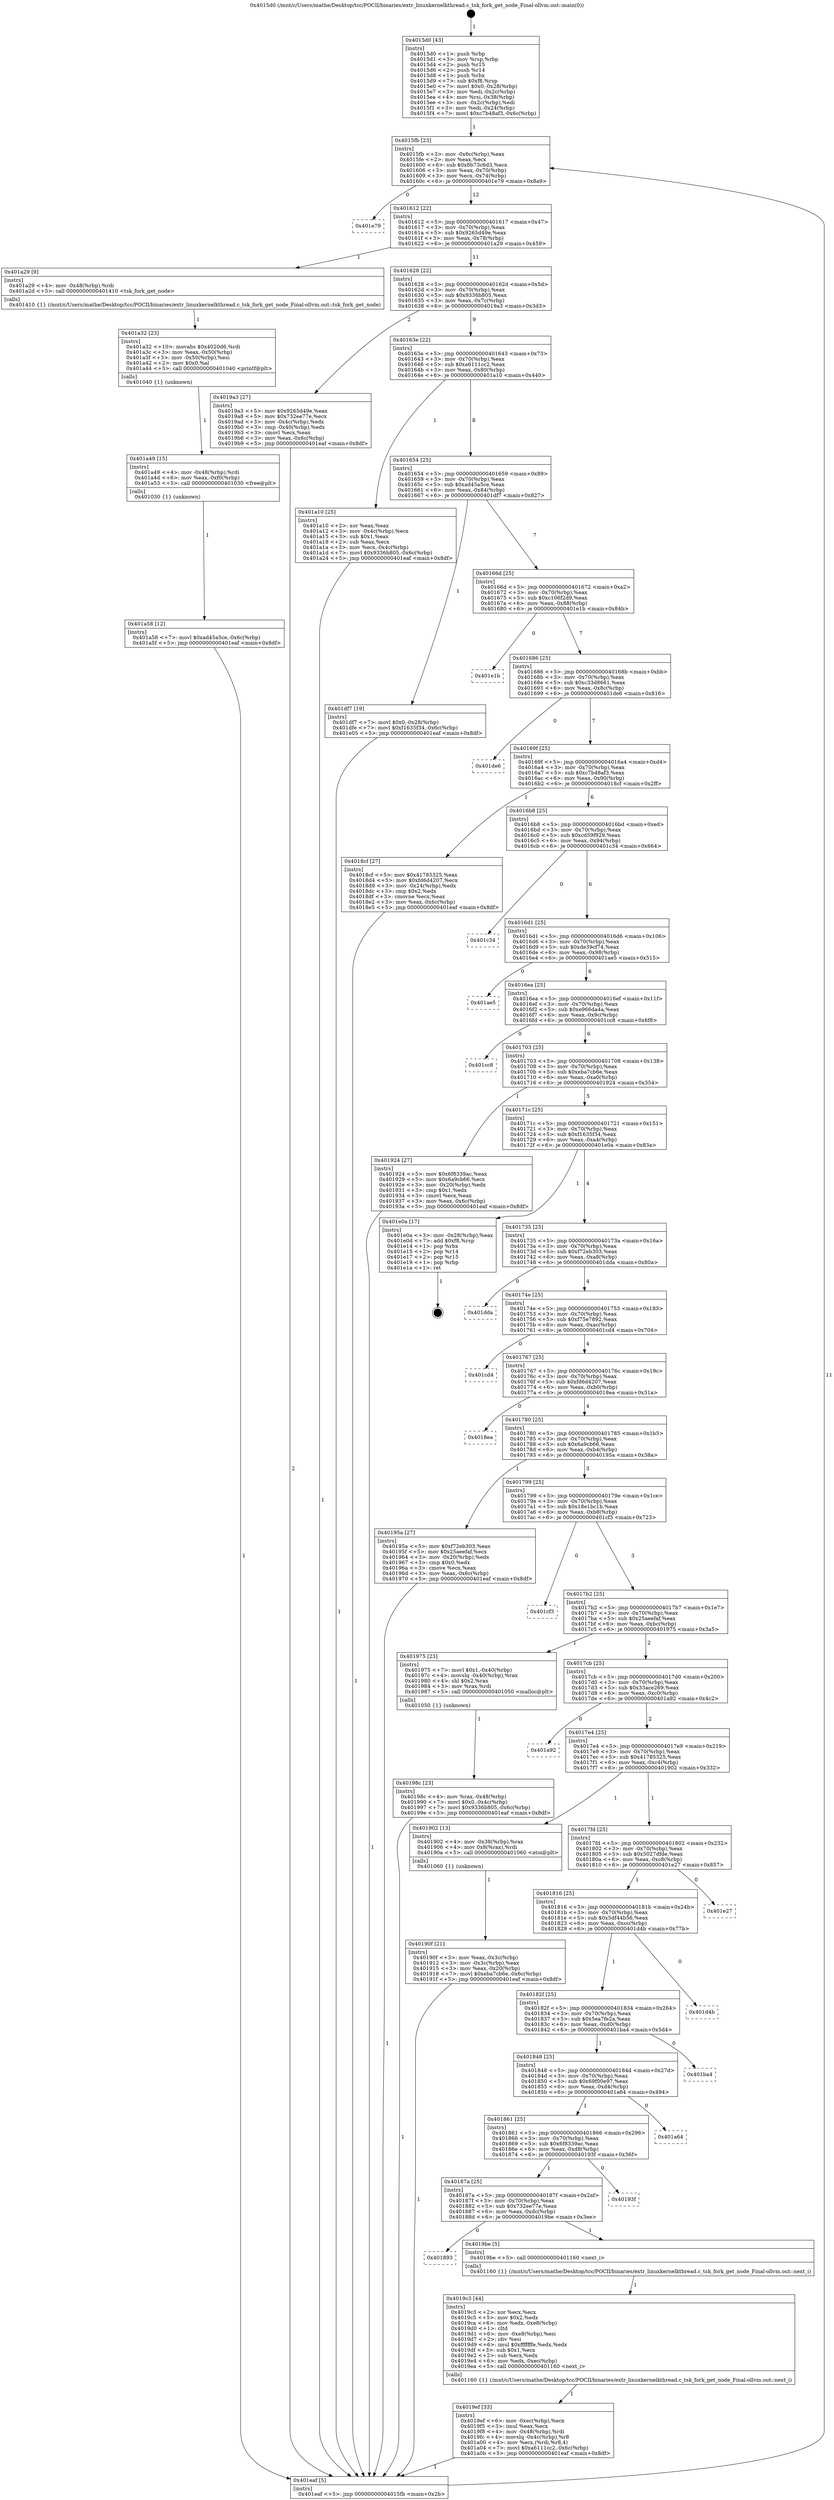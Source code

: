 digraph "0x4015d0" {
  label = "0x4015d0 (/mnt/c/Users/mathe/Desktop/tcc/POCII/binaries/extr_linuxkernelkthread.c_tsk_fork_get_node_Final-ollvm.out::main(0))"
  labelloc = "t"
  node[shape=record]

  Entry [label="",width=0.3,height=0.3,shape=circle,fillcolor=black,style=filled]
  "0x4015fb" [label="{
     0x4015fb [23]\l
     | [instrs]\l
     &nbsp;&nbsp;0x4015fb \<+3\>: mov -0x6c(%rbp),%eax\l
     &nbsp;&nbsp;0x4015fe \<+2\>: mov %eax,%ecx\l
     &nbsp;&nbsp;0x401600 \<+6\>: sub $0x8b73c6d3,%ecx\l
     &nbsp;&nbsp;0x401606 \<+3\>: mov %eax,-0x70(%rbp)\l
     &nbsp;&nbsp;0x401609 \<+3\>: mov %ecx,-0x74(%rbp)\l
     &nbsp;&nbsp;0x40160c \<+6\>: je 0000000000401e79 \<main+0x8a9\>\l
  }"]
  "0x401e79" [label="{
     0x401e79\l
  }", style=dashed]
  "0x401612" [label="{
     0x401612 [22]\l
     | [instrs]\l
     &nbsp;&nbsp;0x401612 \<+5\>: jmp 0000000000401617 \<main+0x47\>\l
     &nbsp;&nbsp;0x401617 \<+3\>: mov -0x70(%rbp),%eax\l
     &nbsp;&nbsp;0x40161a \<+5\>: sub $0x9265d49e,%eax\l
     &nbsp;&nbsp;0x40161f \<+3\>: mov %eax,-0x78(%rbp)\l
     &nbsp;&nbsp;0x401622 \<+6\>: je 0000000000401a29 \<main+0x459\>\l
  }"]
  Exit [label="",width=0.3,height=0.3,shape=circle,fillcolor=black,style=filled,peripheries=2]
  "0x401a29" [label="{
     0x401a29 [9]\l
     | [instrs]\l
     &nbsp;&nbsp;0x401a29 \<+4\>: mov -0x48(%rbp),%rdi\l
     &nbsp;&nbsp;0x401a2d \<+5\>: call 0000000000401410 \<tsk_fork_get_node\>\l
     | [calls]\l
     &nbsp;&nbsp;0x401410 \{1\} (/mnt/c/Users/mathe/Desktop/tcc/POCII/binaries/extr_linuxkernelkthread.c_tsk_fork_get_node_Final-ollvm.out::tsk_fork_get_node)\l
  }"]
  "0x401628" [label="{
     0x401628 [22]\l
     | [instrs]\l
     &nbsp;&nbsp;0x401628 \<+5\>: jmp 000000000040162d \<main+0x5d\>\l
     &nbsp;&nbsp;0x40162d \<+3\>: mov -0x70(%rbp),%eax\l
     &nbsp;&nbsp;0x401630 \<+5\>: sub $0x9336b805,%eax\l
     &nbsp;&nbsp;0x401635 \<+3\>: mov %eax,-0x7c(%rbp)\l
     &nbsp;&nbsp;0x401638 \<+6\>: je 00000000004019a3 \<main+0x3d3\>\l
  }"]
  "0x401a58" [label="{
     0x401a58 [12]\l
     | [instrs]\l
     &nbsp;&nbsp;0x401a58 \<+7\>: movl $0xad45a5ce,-0x6c(%rbp)\l
     &nbsp;&nbsp;0x401a5f \<+5\>: jmp 0000000000401eaf \<main+0x8df\>\l
  }"]
  "0x4019a3" [label="{
     0x4019a3 [27]\l
     | [instrs]\l
     &nbsp;&nbsp;0x4019a3 \<+5\>: mov $0x9265d49e,%eax\l
     &nbsp;&nbsp;0x4019a8 \<+5\>: mov $0x732ee77e,%ecx\l
     &nbsp;&nbsp;0x4019ad \<+3\>: mov -0x4c(%rbp),%edx\l
     &nbsp;&nbsp;0x4019b0 \<+3\>: cmp -0x40(%rbp),%edx\l
     &nbsp;&nbsp;0x4019b3 \<+3\>: cmovl %ecx,%eax\l
     &nbsp;&nbsp;0x4019b6 \<+3\>: mov %eax,-0x6c(%rbp)\l
     &nbsp;&nbsp;0x4019b9 \<+5\>: jmp 0000000000401eaf \<main+0x8df\>\l
  }"]
  "0x40163e" [label="{
     0x40163e [22]\l
     | [instrs]\l
     &nbsp;&nbsp;0x40163e \<+5\>: jmp 0000000000401643 \<main+0x73\>\l
     &nbsp;&nbsp;0x401643 \<+3\>: mov -0x70(%rbp),%eax\l
     &nbsp;&nbsp;0x401646 \<+5\>: sub $0xa6111cc2,%eax\l
     &nbsp;&nbsp;0x40164b \<+3\>: mov %eax,-0x80(%rbp)\l
     &nbsp;&nbsp;0x40164e \<+6\>: je 0000000000401a10 \<main+0x440\>\l
  }"]
  "0x401a49" [label="{
     0x401a49 [15]\l
     | [instrs]\l
     &nbsp;&nbsp;0x401a49 \<+4\>: mov -0x48(%rbp),%rdi\l
     &nbsp;&nbsp;0x401a4d \<+6\>: mov %eax,-0xf0(%rbp)\l
     &nbsp;&nbsp;0x401a53 \<+5\>: call 0000000000401030 \<free@plt\>\l
     | [calls]\l
     &nbsp;&nbsp;0x401030 \{1\} (unknown)\l
  }"]
  "0x401a10" [label="{
     0x401a10 [25]\l
     | [instrs]\l
     &nbsp;&nbsp;0x401a10 \<+2\>: xor %eax,%eax\l
     &nbsp;&nbsp;0x401a12 \<+3\>: mov -0x4c(%rbp),%ecx\l
     &nbsp;&nbsp;0x401a15 \<+3\>: sub $0x1,%eax\l
     &nbsp;&nbsp;0x401a18 \<+2\>: sub %eax,%ecx\l
     &nbsp;&nbsp;0x401a1a \<+3\>: mov %ecx,-0x4c(%rbp)\l
     &nbsp;&nbsp;0x401a1d \<+7\>: movl $0x9336b805,-0x6c(%rbp)\l
     &nbsp;&nbsp;0x401a24 \<+5\>: jmp 0000000000401eaf \<main+0x8df\>\l
  }"]
  "0x401654" [label="{
     0x401654 [25]\l
     | [instrs]\l
     &nbsp;&nbsp;0x401654 \<+5\>: jmp 0000000000401659 \<main+0x89\>\l
     &nbsp;&nbsp;0x401659 \<+3\>: mov -0x70(%rbp),%eax\l
     &nbsp;&nbsp;0x40165c \<+5\>: sub $0xad45a5ce,%eax\l
     &nbsp;&nbsp;0x401661 \<+6\>: mov %eax,-0x84(%rbp)\l
     &nbsp;&nbsp;0x401667 \<+6\>: je 0000000000401df7 \<main+0x827\>\l
  }"]
  "0x401a32" [label="{
     0x401a32 [23]\l
     | [instrs]\l
     &nbsp;&nbsp;0x401a32 \<+10\>: movabs $0x4020d6,%rdi\l
     &nbsp;&nbsp;0x401a3c \<+3\>: mov %eax,-0x50(%rbp)\l
     &nbsp;&nbsp;0x401a3f \<+3\>: mov -0x50(%rbp),%esi\l
     &nbsp;&nbsp;0x401a42 \<+2\>: mov $0x0,%al\l
     &nbsp;&nbsp;0x401a44 \<+5\>: call 0000000000401040 \<printf@plt\>\l
     | [calls]\l
     &nbsp;&nbsp;0x401040 \{1\} (unknown)\l
  }"]
  "0x401df7" [label="{
     0x401df7 [19]\l
     | [instrs]\l
     &nbsp;&nbsp;0x401df7 \<+7\>: movl $0x0,-0x28(%rbp)\l
     &nbsp;&nbsp;0x401dfe \<+7\>: movl $0xf1635f34,-0x6c(%rbp)\l
     &nbsp;&nbsp;0x401e05 \<+5\>: jmp 0000000000401eaf \<main+0x8df\>\l
  }"]
  "0x40166d" [label="{
     0x40166d [25]\l
     | [instrs]\l
     &nbsp;&nbsp;0x40166d \<+5\>: jmp 0000000000401672 \<main+0xa2\>\l
     &nbsp;&nbsp;0x401672 \<+3\>: mov -0x70(%rbp),%eax\l
     &nbsp;&nbsp;0x401675 \<+5\>: sub $0xc106f2d9,%eax\l
     &nbsp;&nbsp;0x40167a \<+6\>: mov %eax,-0x88(%rbp)\l
     &nbsp;&nbsp;0x401680 \<+6\>: je 0000000000401e1b \<main+0x84b\>\l
  }"]
  "0x4019ef" [label="{
     0x4019ef [33]\l
     | [instrs]\l
     &nbsp;&nbsp;0x4019ef \<+6\>: mov -0xec(%rbp),%ecx\l
     &nbsp;&nbsp;0x4019f5 \<+3\>: imul %eax,%ecx\l
     &nbsp;&nbsp;0x4019f8 \<+4\>: mov -0x48(%rbp),%rdi\l
     &nbsp;&nbsp;0x4019fc \<+4\>: movslq -0x4c(%rbp),%r8\l
     &nbsp;&nbsp;0x401a00 \<+4\>: mov %ecx,(%rdi,%r8,4)\l
     &nbsp;&nbsp;0x401a04 \<+7\>: movl $0xa6111cc2,-0x6c(%rbp)\l
     &nbsp;&nbsp;0x401a0b \<+5\>: jmp 0000000000401eaf \<main+0x8df\>\l
  }"]
  "0x401e1b" [label="{
     0x401e1b\l
  }", style=dashed]
  "0x401686" [label="{
     0x401686 [25]\l
     | [instrs]\l
     &nbsp;&nbsp;0x401686 \<+5\>: jmp 000000000040168b \<main+0xbb\>\l
     &nbsp;&nbsp;0x40168b \<+3\>: mov -0x70(%rbp),%eax\l
     &nbsp;&nbsp;0x40168e \<+5\>: sub $0xc33d8661,%eax\l
     &nbsp;&nbsp;0x401693 \<+6\>: mov %eax,-0x8c(%rbp)\l
     &nbsp;&nbsp;0x401699 \<+6\>: je 0000000000401de6 \<main+0x816\>\l
  }"]
  "0x4019c3" [label="{
     0x4019c3 [44]\l
     | [instrs]\l
     &nbsp;&nbsp;0x4019c3 \<+2\>: xor %ecx,%ecx\l
     &nbsp;&nbsp;0x4019c5 \<+5\>: mov $0x2,%edx\l
     &nbsp;&nbsp;0x4019ca \<+6\>: mov %edx,-0xe8(%rbp)\l
     &nbsp;&nbsp;0x4019d0 \<+1\>: cltd\l
     &nbsp;&nbsp;0x4019d1 \<+6\>: mov -0xe8(%rbp),%esi\l
     &nbsp;&nbsp;0x4019d7 \<+2\>: idiv %esi\l
     &nbsp;&nbsp;0x4019d9 \<+6\>: imul $0xfffffffe,%edx,%edx\l
     &nbsp;&nbsp;0x4019df \<+3\>: sub $0x1,%ecx\l
     &nbsp;&nbsp;0x4019e2 \<+2\>: sub %ecx,%edx\l
     &nbsp;&nbsp;0x4019e4 \<+6\>: mov %edx,-0xec(%rbp)\l
     &nbsp;&nbsp;0x4019ea \<+5\>: call 0000000000401160 \<next_i\>\l
     | [calls]\l
     &nbsp;&nbsp;0x401160 \{1\} (/mnt/c/Users/mathe/Desktop/tcc/POCII/binaries/extr_linuxkernelkthread.c_tsk_fork_get_node_Final-ollvm.out::next_i)\l
  }"]
  "0x401de6" [label="{
     0x401de6\l
  }", style=dashed]
  "0x40169f" [label="{
     0x40169f [25]\l
     | [instrs]\l
     &nbsp;&nbsp;0x40169f \<+5\>: jmp 00000000004016a4 \<main+0xd4\>\l
     &nbsp;&nbsp;0x4016a4 \<+3\>: mov -0x70(%rbp),%eax\l
     &nbsp;&nbsp;0x4016a7 \<+5\>: sub $0xc7b48af3,%eax\l
     &nbsp;&nbsp;0x4016ac \<+6\>: mov %eax,-0x90(%rbp)\l
     &nbsp;&nbsp;0x4016b2 \<+6\>: je 00000000004018cf \<main+0x2ff\>\l
  }"]
  "0x401893" [label="{
     0x401893\l
  }", style=dashed]
  "0x4018cf" [label="{
     0x4018cf [27]\l
     | [instrs]\l
     &nbsp;&nbsp;0x4018cf \<+5\>: mov $0x41785325,%eax\l
     &nbsp;&nbsp;0x4018d4 \<+5\>: mov $0xfd6d4207,%ecx\l
     &nbsp;&nbsp;0x4018d9 \<+3\>: mov -0x24(%rbp),%edx\l
     &nbsp;&nbsp;0x4018dc \<+3\>: cmp $0x2,%edx\l
     &nbsp;&nbsp;0x4018df \<+3\>: cmovne %ecx,%eax\l
     &nbsp;&nbsp;0x4018e2 \<+3\>: mov %eax,-0x6c(%rbp)\l
     &nbsp;&nbsp;0x4018e5 \<+5\>: jmp 0000000000401eaf \<main+0x8df\>\l
  }"]
  "0x4016b8" [label="{
     0x4016b8 [25]\l
     | [instrs]\l
     &nbsp;&nbsp;0x4016b8 \<+5\>: jmp 00000000004016bd \<main+0xed\>\l
     &nbsp;&nbsp;0x4016bd \<+3\>: mov -0x70(%rbp),%eax\l
     &nbsp;&nbsp;0x4016c0 \<+5\>: sub $0xcd59f929,%eax\l
     &nbsp;&nbsp;0x4016c5 \<+6\>: mov %eax,-0x94(%rbp)\l
     &nbsp;&nbsp;0x4016cb \<+6\>: je 0000000000401c34 \<main+0x664\>\l
  }"]
  "0x401eaf" [label="{
     0x401eaf [5]\l
     | [instrs]\l
     &nbsp;&nbsp;0x401eaf \<+5\>: jmp 00000000004015fb \<main+0x2b\>\l
  }"]
  "0x4015d0" [label="{
     0x4015d0 [43]\l
     | [instrs]\l
     &nbsp;&nbsp;0x4015d0 \<+1\>: push %rbp\l
     &nbsp;&nbsp;0x4015d1 \<+3\>: mov %rsp,%rbp\l
     &nbsp;&nbsp;0x4015d4 \<+2\>: push %r15\l
     &nbsp;&nbsp;0x4015d6 \<+2\>: push %r14\l
     &nbsp;&nbsp;0x4015d8 \<+1\>: push %rbx\l
     &nbsp;&nbsp;0x4015d9 \<+7\>: sub $0xf8,%rsp\l
     &nbsp;&nbsp;0x4015e0 \<+7\>: movl $0x0,-0x28(%rbp)\l
     &nbsp;&nbsp;0x4015e7 \<+3\>: mov %edi,-0x2c(%rbp)\l
     &nbsp;&nbsp;0x4015ea \<+4\>: mov %rsi,-0x38(%rbp)\l
     &nbsp;&nbsp;0x4015ee \<+3\>: mov -0x2c(%rbp),%edi\l
     &nbsp;&nbsp;0x4015f1 \<+3\>: mov %edi,-0x24(%rbp)\l
     &nbsp;&nbsp;0x4015f4 \<+7\>: movl $0xc7b48af3,-0x6c(%rbp)\l
  }"]
  "0x4019be" [label="{
     0x4019be [5]\l
     | [instrs]\l
     &nbsp;&nbsp;0x4019be \<+5\>: call 0000000000401160 \<next_i\>\l
     | [calls]\l
     &nbsp;&nbsp;0x401160 \{1\} (/mnt/c/Users/mathe/Desktop/tcc/POCII/binaries/extr_linuxkernelkthread.c_tsk_fork_get_node_Final-ollvm.out::next_i)\l
  }"]
  "0x401c34" [label="{
     0x401c34\l
  }", style=dashed]
  "0x4016d1" [label="{
     0x4016d1 [25]\l
     | [instrs]\l
     &nbsp;&nbsp;0x4016d1 \<+5\>: jmp 00000000004016d6 \<main+0x106\>\l
     &nbsp;&nbsp;0x4016d6 \<+3\>: mov -0x70(%rbp),%eax\l
     &nbsp;&nbsp;0x4016d9 \<+5\>: sub $0xde39cf74,%eax\l
     &nbsp;&nbsp;0x4016de \<+6\>: mov %eax,-0x98(%rbp)\l
     &nbsp;&nbsp;0x4016e4 \<+6\>: je 0000000000401ae5 \<main+0x515\>\l
  }"]
  "0x40187a" [label="{
     0x40187a [25]\l
     | [instrs]\l
     &nbsp;&nbsp;0x40187a \<+5\>: jmp 000000000040187f \<main+0x2af\>\l
     &nbsp;&nbsp;0x40187f \<+3\>: mov -0x70(%rbp),%eax\l
     &nbsp;&nbsp;0x401882 \<+5\>: sub $0x732ee77e,%eax\l
     &nbsp;&nbsp;0x401887 \<+6\>: mov %eax,-0xdc(%rbp)\l
     &nbsp;&nbsp;0x40188d \<+6\>: je 00000000004019be \<main+0x3ee\>\l
  }"]
  "0x401ae5" [label="{
     0x401ae5\l
  }", style=dashed]
  "0x4016ea" [label="{
     0x4016ea [25]\l
     | [instrs]\l
     &nbsp;&nbsp;0x4016ea \<+5\>: jmp 00000000004016ef \<main+0x11f\>\l
     &nbsp;&nbsp;0x4016ef \<+3\>: mov -0x70(%rbp),%eax\l
     &nbsp;&nbsp;0x4016f2 \<+5\>: sub $0xe966da4a,%eax\l
     &nbsp;&nbsp;0x4016f7 \<+6\>: mov %eax,-0x9c(%rbp)\l
     &nbsp;&nbsp;0x4016fd \<+6\>: je 0000000000401cc8 \<main+0x6f8\>\l
  }"]
  "0x40193f" [label="{
     0x40193f\l
  }", style=dashed]
  "0x401cc8" [label="{
     0x401cc8\l
  }", style=dashed]
  "0x401703" [label="{
     0x401703 [25]\l
     | [instrs]\l
     &nbsp;&nbsp;0x401703 \<+5\>: jmp 0000000000401708 \<main+0x138\>\l
     &nbsp;&nbsp;0x401708 \<+3\>: mov -0x70(%rbp),%eax\l
     &nbsp;&nbsp;0x40170b \<+5\>: sub $0xeba7cb6e,%eax\l
     &nbsp;&nbsp;0x401710 \<+6\>: mov %eax,-0xa0(%rbp)\l
     &nbsp;&nbsp;0x401716 \<+6\>: je 0000000000401924 \<main+0x354\>\l
  }"]
  "0x401861" [label="{
     0x401861 [25]\l
     | [instrs]\l
     &nbsp;&nbsp;0x401861 \<+5\>: jmp 0000000000401866 \<main+0x296\>\l
     &nbsp;&nbsp;0x401866 \<+3\>: mov -0x70(%rbp),%eax\l
     &nbsp;&nbsp;0x401869 \<+5\>: sub $0x6f8339ac,%eax\l
     &nbsp;&nbsp;0x40186e \<+6\>: mov %eax,-0xd8(%rbp)\l
     &nbsp;&nbsp;0x401874 \<+6\>: je 000000000040193f \<main+0x36f\>\l
  }"]
  "0x401924" [label="{
     0x401924 [27]\l
     | [instrs]\l
     &nbsp;&nbsp;0x401924 \<+5\>: mov $0x6f8339ac,%eax\l
     &nbsp;&nbsp;0x401929 \<+5\>: mov $0x6a9cb66,%ecx\l
     &nbsp;&nbsp;0x40192e \<+3\>: mov -0x20(%rbp),%edx\l
     &nbsp;&nbsp;0x401931 \<+3\>: cmp $0x1,%edx\l
     &nbsp;&nbsp;0x401934 \<+3\>: cmovl %ecx,%eax\l
     &nbsp;&nbsp;0x401937 \<+3\>: mov %eax,-0x6c(%rbp)\l
     &nbsp;&nbsp;0x40193a \<+5\>: jmp 0000000000401eaf \<main+0x8df\>\l
  }"]
  "0x40171c" [label="{
     0x40171c [25]\l
     | [instrs]\l
     &nbsp;&nbsp;0x40171c \<+5\>: jmp 0000000000401721 \<main+0x151\>\l
     &nbsp;&nbsp;0x401721 \<+3\>: mov -0x70(%rbp),%eax\l
     &nbsp;&nbsp;0x401724 \<+5\>: sub $0xf1635f34,%eax\l
     &nbsp;&nbsp;0x401729 \<+6\>: mov %eax,-0xa4(%rbp)\l
     &nbsp;&nbsp;0x40172f \<+6\>: je 0000000000401e0a \<main+0x83a\>\l
  }"]
  "0x401a64" [label="{
     0x401a64\l
  }", style=dashed]
  "0x401e0a" [label="{
     0x401e0a [17]\l
     | [instrs]\l
     &nbsp;&nbsp;0x401e0a \<+3\>: mov -0x28(%rbp),%eax\l
     &nbsp;&nbsp;0x401e0d \<+7\>: add $0xf8,%rsp\l
     &nbsp;&nbsp;0x401e14 \<+1\>: pop %rbx\l
     &nbsp;&nbsp;0x401e15 \<+2\>: pop %r14\l
     &nbsp;&nbsp;0x401e17 \<+2\>: pop %r15\l
     &nbsp;&nbsp;0x401e19 \<+1\>: pop %rbp\l
     &nbsp;&nbsp;0x401e1a \<+1\>: ret\l
  }"]
  "0x401735" [label="{
     0x401735 [25]\l
     | [instrs]\l
     &nbsp;&nbsp;0x401735 \<+5\>: jmp 000000000040173a \<main+0x16a\>\l
     &nbsp;&nbsp;0x40173a \<+3\>: mov -0x70(%rbp),%eax\l
     &nbsp;&nbsp;0x40173d \<+5\>: sub $0xf72eb303,%eax\l
     &nbsp;&nbsp;0x401742 \<+6\>: mov %eax,-0xa8(%rbp)\l
     &nbsp;&nbsp;0x401748 \<+6\>: je 0000000000401dda \<main+0x80a\>\l
  }"]
  "0x401848" [label="{
     0x401848 [25]\l
     | [instrs]\l
     &nbsp;&nbsp;0x401848 \<+5\>: jmp 000000000040184d \<main+0x27d\>\l
     &nbsp;&nbsp;0x40184d \<+3\>: mov -0x70(%rbp),%eax\l
     &nbsp;&nbsp;0x401850 \<+5\>: sub $0x69f00e97,%eax\l
     &nbsp;&nbsp;0x401855 \<+6\>: mov %eax,-0xd4(%rbp)\l
     &nbsp;&nbsp;0x40185b \<+6\>: je 0000000000401a64 \<main+0x494\>\l
  }"]
  "0x401dda" [label="{
     0x401dda\l
  }", style=dashed]
  "0x40174e" [label="{
     0x40174e [25]\l
     | [instrs]\l
     &nbsp;&nbsp;0x40174e \<+5\>: jmp 0000000000401753 \<main+0x183\>\l
     &nbsp;&nbsp;0x401753 \<+3\>: mov -0x70(%rbp),%eax\l
     &nbsp;&nbsp;0x401756 \<+5\>: sub $0xf75e7892,%eax\l
     &nbsp;&nbsp;0x40175b \<+6\>: mov %eax,-0xac(%rbp)\l
     &nbsp;&nbsp;0x401761 \<+6\>: je 0000000000401cd4 \<main+0x704\>\l
  }"]
  "0x401ba4" [label="{
     0x401ba4\l
  }", style=dashed]
  "0x401cd4" [label="{
     0x401cd4\l
  }", style=dashed]
  "0x401767" [label="{
     0x401767 [25]\l
     | [instrs]\l
     &nbsp;&nbsp;0x401767 \<+5\>: jmp 000000000040176c \<main+0x19c\>\l
     &nbsp;&nbsp;0x40176c \<+3\>: mov -0x70(%rbp),%eax\l
     &nbsp;&nbsp;0x40176f \<+5\>: sub $0xfd6d4207,%eax\l
     &nbsp;&nbsp;0x401774 \<+6\>: mov %eax,-0xb0(%rbp)\l
     &nbsp;&nbsp;0x40177a \<+6\>: je 00000000004018ea \<main+0x31a\>\l
  }"]
  "0x40182f" [label="{
     0x40182f [25]\l
     | [instrs]\l
     &nbsp;&nbsp;0x40182f \<+5\>: jmp 0000000000401834 \<main+0x264\>\l
     &nbsp;&nbsp;0x401834 \<+3\>: mov -0x70(%rbp),%eax\l
     &nbsp;&nbsp;0x401837 \<+5\>: sub $0x5ea7fe2a,%eax\l
     &nbsp;&nbsp;0x40183c \<+6\>: mov %eax,-0xd0(%rbp)\l
     &nbsp;&nbsp;0x401842 \<+6\>: je 0000000000401ba4 \<main+0x5d4\>\l
  }"]
  "0x4018ea" [label="{
     0x4018ea\l
  }", style=dashed]
  "0x401780" [label="{
     0x401780 [25]\l
     | [instrs]\l
     &nbsp;&nbsp;0x401780 \<+5\>: jmp 0000000000401785 \<main+0x1b5\>\l
     &nbsp;&nbsp;0x401785 \<+3\>: mov -0x70(%rbp),%eax\l
     &nbsp;&nbsp;0x401788 \<+5\>: sub $0x6a9cb66,%eax\l
     &nbsp;&nbsp;0x40178d \<+6\>: mov %eax,-0xb4(%rbp)\l
     &nbsp;&nbsp;0x401793 \<+6\>: je 000000000040195a \<main+0x38a\>\l
  }"]
  "0x401d4b" [label="{
     0x401d4b\l
  }", style=dashed]
  "0x40195a" [label="{
     0x40195a [27]\l
     | [instrs]\l
     &nbsp;&nbsp;0x40195a \<+5\>: mov $0xf72eb303,%eax\l
     &nbsp;&nbsp;0x40195f \<+5\>: mov $0x25aeefaf,%ecx\l
     &nbsp;&nbsp;0x401964 \<+3\>: mov -0x20(%rbp),%edx\l
     &nbsp;&nbsp;0x401967 \<+3\>: cmp $0x0,%edx\l
     &nbsp;&nbsp;0x40196a \<+3\>: cmove %ecx,%eax\l
     &nbsp;&nbsp;0x40196d \<+3\>: mov %eax,-0x6c(%rbp)\l
     &nbsp;&nbsp;0x401970 \<+5\>: jmp 0000000000401eaf \<main+0x8df\>\l
  }"]
  "0x401799" [label="{
     0x401799 [25]\l
     | [instrs]\l
     &nbsp;&nbsp;0x401799 \<+5\>: jmp 000000000040179e \<main+0x1ce\>\l
     &nbsp;&nbsp;0x40179e \<+3\>: mov -0x70(%rbp),%eax\l
     &nbsp;&nbsp;0x4017a1 \<+5\>: sub $0x18e1bc1b,%eax\l
     &nbsp;&nbsp;0x4017a6 \<+6\>: mov %eax,-0xb8(%rbp)\l
     &nbsp;&nbsp;0x4017ac \<+6\>: je 0000000000401cf3 \<main+0x723\>\l
  }"]
  "0x401816" [label="{
     0x401816 [25]\l
     | [instrs]\l
     &nbsp;&nbsp;0x401816 \<+5\>: jmp 000000000040181b \<main+0x24b\>\l
     &nbsp;&nbsp;0x40181b \<+3\>: mov -0x70(%rbp),%eax\l
     &nbsp;&nbsp;0x40181e \<+5\>: sub $0x5df44b56,%eax\l
     &nbsp;&nbsp;0x401823 \<+6\>: mov %eax,-0xcc(%rbp)\l
     &nbsp;&nbsp;0x401829 \<+6\>: je 0000000000401d4b \<main+0x77b\>\l
  }"]
  "0x401cf3" [label="{
     0x401cf3\l
  }", style=dashed]
  "0x4017b2" [label="{
     0x4017b2 [25]\l
     | [instrs]\l
     &nbsp;&nbsp;0x4017b2 \<+5\>: jmp 00000000004017b7 \<main+0x1e7\>\l
     &nbsp;&nbsp;0x4017b7 \<+3\>: mov -0x70(%rbp),%eax\l
     &nbsp;&nbsp;0x4017ba \<+5\>: sub $0x25aeefaf,%eax\l
     &nbsp;&nbsp;0x4017bf \<+6\>: mov %eax,-0xbc(%rbp)\l
     &nbsp;&nbsp;0x4017c5 \<+6\>: je 0000000000401975 \<main+0x3a5\>\l
  }"]
  "0x401e27" [label="{
     0x401e27\l
  }", style=dashed]
  "0x401975" [label="{
     0x401975 [23]\l
     | [instrs]\l
     &nbsp;&nbsp;0x401975 \<+7\>: movl $0x1,-0x40(%rbp)\l
     &nbsp;&nbsp;0x40197c \<+4\>: movslq -0x40(%rbp),%rax\l
     &nbsp;&nbsp;0x401980 \<+4\>: shl $0x2,%rax\l
     &nbsp;&nbsp;0x401984 \<+3\>: mov %rax,%rdi\l
     &nbsp;&nbsp;0x401987 \<+5\>: call 0000000000401050 \<malloc@plt\>\l
     | [calls]\l
     &nbsp;&nbsp;0x401050 \{1\} (unknown)\l
  }"]
  "0x4017cb" [label="{
     0x4017cb [25]\l
     | [instrs]\l
     &nbsp;&nbsp;0x4017cb \<+5\>: jmp 00000000004017d0 \<main+0x200\>\l
     &nbsp;&nbsp;0x4017d0 \<+3\>: mov -0x70(%rbp),%eax\l
     &nbsp;&nbsp;0x4017d3 \<+5\>: sub $0x33ace269,%eax\l
     &nbsp;&nbsp;0x4017d8 \<+6\>: mov %eax,-0xc0(%rbp)\l
     &nbsp;&nbsp;0x4017de \<+6\>: je 0000000000401a92 \<main+0x4c2\>\l
  }"]
  "0x40198c" [label="{
     0x40198c [23]\l
     | [instrs]\l
     &nbsp;&nbsp;0x40198c \<+4\>: mov %rax,-0x48(%rbp)\l
     &nbsp;&nbsp;0x401990 \<+7\>: movl $0x0,-0x4c(%rbp)\l
     &nbsp;&nbsp;0x401997 \<+7\>: movl $0x9336b805,-0x6c(%rbp)\l
     &nbsp;&nbsp;0x40199e \<+5\>: jmp 0000000000401eaf \<main+0x8df\>\l
  }"]
  "0x401a92" [label="{
     0x401a92\l
  }", style=dashed]
  "0x4017e4" [label="{
     0x4017e4 [25]\l
     | [instrs]\l
     &nbsp;&nbsp;0x4017e4 \<+5\>: jmp 00000000004017e9 \<main+0x219\>\l
     &nbsp;&nbsp;0x4017e9 \<+3\>: mov -0x70(%rbp),%eax\l
     &nbsp;&nbsp;0x4017ec \<+5\>: sub $0x41785325,%eax\l
     &nbsp;&nbsp;0x4017f1 \<+6\>: mov %eax,-0xc4(%rbp)\l
     &nbsp;&nbsp;0x4017f7 \<+6\>: je 0000000000401902 \<main+0x332\>\l
  }"]
  "0x40190f" [label="{
     0x40190f [21]\l
     | [instrs]\l
     &nbsp;&nbsp;0x40190f \<+3\>: mov %eax,-0x3c(%rbp)\l
     &nbsp;&nbsp;0x401912 \<+3\>: mov -0x3c(%rbp),%eax\l
     &nbsp;&nbsp;0x401915 \<+3\>: mov %eax,-0x20(%rbp)\l
     &nbsp;&nbsp;0x401918 \<+7\>: movl $0xeba7cb6e,-0x6c(%rbp)\l
     &nbsp;&nbsp;0x40191f \<+5\>: jmp 0000000000401eaf \<main+0x8df\>\l
  }"]
  "0x401902" [label="{
     0x401902 [13]\l
     | [instrs]\l
     &nbsp;&nbsp;0x401902 \<+4\>: mov -0x38(%rbp),%rax\l
     &nbsp;&nbsp;0x401906 \<+4\>: mov 0x8(%rax),%rdi\l
     &nbsp;&nbsp;0x40190a \<+5\>: call 0000000000401060 \<atoi@plt\>\l
     | [calls]\l
     &nbsp;&nbsp;0x401060 \{1\} (unknown)\l
  }"]
  "0x4017fd" [label="{
     0x4017fd [25]\l
     | [instrs]\l
     &nbsp;&nbsp;0x4017fd \<+5\>: jmp 0000000000401802 \<main+0x232\>\l
     &nbsp;&nbsp;0x401802 \<+3\>: mov -0x70(%rbp),%eax\l
     &nbsp;&nbsp;0x401805 \<+5\>: sub $0x5027dfde,%eax\l
     &nbsp;&nbsp;0x40180a \<+6\>: mov %eax,-0xc8(%rbp)\l
     &nbsp;&nbsp;0x401810 \<+6\>: je 0000000000401e27 \<main+0x857\>\l
  }"]
  Entry -> "0x4015d0" [label=" 1"]
  "0x4015fb" -> "0x401e79" [label=" 0"]
  "0x4015fb" -> "0x401612" [label=" 12"]
  "0x401e0a" -> Exit [label=" 1"]
  "0x401612" -> "0x401a29" [label=" 1"]
  "0x401612" -> "0x401628" [label=" 11"]
  "0x401df7" -> "0x401eaf" [label=" 1"]
  "0x401628" -> "0x4019a3" [label=" 2"]
  "0x401628" -> "0x40163e" [label=" 9"]
  "0x401a58" -> "0x401eaf" [label=" 1"]
  "0x40163e" -> "0x401a10" [label=" 1"]
  "0x40163e" -> "0x401654" [label=" 8"]
  "0x401a49" -> "0x401a58" [label=" 1"]
  "0x401654" -> "0x401df7" [label=" 1"]
  "0x401654" -> "0x40166d" [label=" 7"]
  "0x401a32" -> "0x401a49" [label=" 1"]
  "0x40166d" -> "0x401e1b" [label=" 0"]
  "0x40166d" -> "0x401686" [label=" 7"]
  "0x401a29" -> "0x401a32" [label=" 1"]
  "0x401686" -> "0x401de6" [label=" 0"]
  "0x401686" -> "0x40169f" [label=" 7"]
  "0x401a10" -> "0x401eaf" [label=" 1"]
  "0x40169f" -> "0x4018cf" [label=" 1"]
  "0x40169f" -> "0x4016b8" [label=" 6"]
  "0x4018cf" -> "0x401eaf" [label=" 1"]
  "0x4015d0" -> "0x4015fb" [label=" 1"]
  "0x401eaf" -> "0x4015fb" [label=" 11"]
  "0x4019ef" -> "0x401eaf" [label=" 1"]
  "0x4016b8" -> "0x401c34" [label=" 0"]
  "0x4016b8" -> "0x4016d1" [label=" 6"]
  "0x4019c3" -> "0x4019ef" [label=" 1"]
  "0x4016d1" -> "0x401ae5" [label=" 0"]
  "0x4016d1" -> "0x4016ea" [label=" 6"]
  "0x40187a" -> "0x401893" [label=" 0"]
  "0x4016ea" -> "0x401cc8" [label=" 0"]
  "0x4016ea" -> "0x401703" [label=" 6"]
  "0x40187a" -> "0x4019be" [label=" 1"]
  "0x401703" -> "0x401924" [label=" 1"]
  "0x401703" -> "0x40171c" [label=" 5"]
  "0x401861" -> "0x40187a" [label=" 1"]
  "0x40171c" -> "0x401e0a" [label=" 1"]
  "0x40171c" -> "0x401735" [label=" 4"]
  "0x401861" -> "0x40193f" [label=" 0"]
  "0x401735" -> "0x401dda" [label=" 0"]
  "0x401735" -> "0x40174e" [label=" 4"]
  "0x401848" -> "0x401861" [label=" 1"]
  "0x40174e" -> "0x401cd4" [label=" 0"]
  "0x40174e" -> "0x401767" [label=" 4"]
  "0x401848" -> "0x401a64" [label=" 0"]
  "0x401767" -> "0x4018ea" [label=" 0"]
  "0x401767" -> "0x401780" [label=" 4"]
  "0x40182f" -> "0x401848" [label=" 1"]
  "0x401780" -> "0x40195a" [label=" 1"]
  "0x401780" -> "0x401799" [label=" 3"]
  "0x40182f" -> "0x401ba4" [label=" 0"]
  "0x401799" -> "0x401cf3" [label=" 0"]
  "0x401799" -> "0x4017b2" [label=" 3"]
  "0x401816" -> "0x40182f" [label=" 1"]
  "0x4017b2" -> "0x401975" [label=" 1"]
  "0x4017b2" -> "0x4017cb" [label=" 2"]
  "0x401816" -> "0x401d4b" [label=" 0"]
  "0x4017cb" -> "0x401a92" [label=" 0"]
  "0x4017cb" -> "0x4017e4" [label=" 2"]
  "0x4017fd" -> "0x401816" [label=" 1"]
  "0x4017e4" -> "0x401902" [label=" 1"]
  "0x4017e4" -> "0x4017fd" [label=" 1"]
  "0x401902" -> "0x40190f" [label=" 1"]
  "0x40190f" -> "0x401eaf" [label=" 1"]
  "0x401924" -> "0x401eaf" [label=" 1"]
  "0x40195a" -> "0x401eaf" [label=" 1"]
  "0x401975" -> "0x40198c" [label=" 1"]
  "0x40198c" -> "0x401eaf" [label=" 1"]
  "0x4019a3" -> "0x401eaf" [label=" 2"]
  "0x4019be" -> "0x4019c3" [label=" 1"]
  "0x4017fd" -> "0x401e27" [label=" 0"]
}
